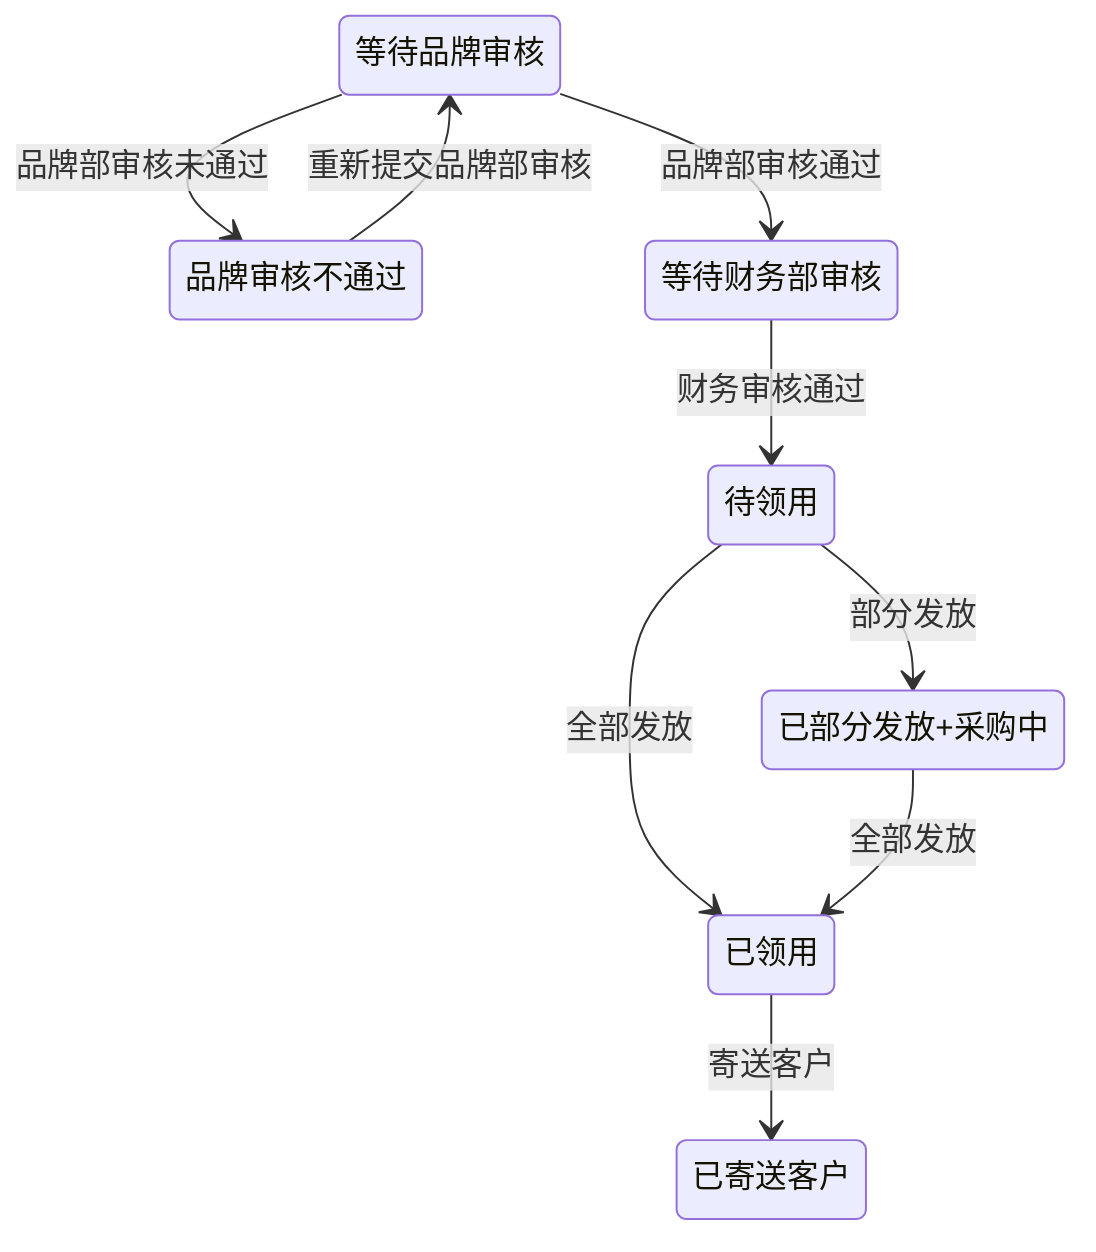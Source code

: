 stateDiagram-v2
等待品牌审核 --> 品牌审核不通过 : 品牌部审核未通过
品牌审核不通过 --> 等待品牌审核 : 重新提交品牌部审核
等待品牌审核 --> 等待财务部审核 : 品牌部审核通过
等待财务部审核 --> 待领用 : 财务审核通过
待领用 --> 已部分发放+采购中 : 部分发放
待领用 --> 已领用 : 全部发放
已部分发放+采购中 --> 已领用 : 全部发放
已领用 --> 已寄送客户 : 寄送客户